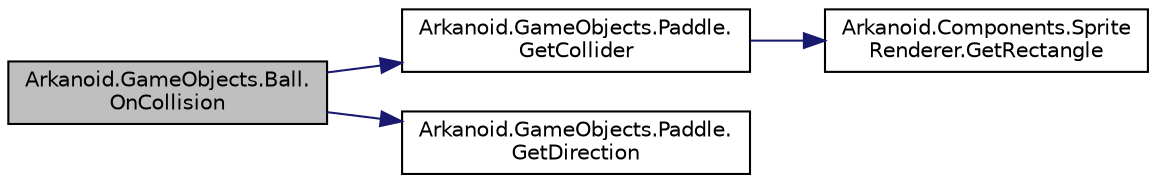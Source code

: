 digraph "Arkanoid.GameObjects.Ball.OnCollision"
{
 // INTERACTIVE_SVG=YES
  edge [fontname="Helvetica",fontsize="10",labelfontname="Helvetica",labelfontsize="10"];
  node [fontname="Helvetica",fontsize="10",shape=record];
  rankdir="LR";
  Node27 [label="Arkanoid.GameObjects.Ball.\lOnCollision",height=0.2,width=0.4,color="black", fillcolor="grey75", style="filled", fontcolor="black"];
  Node27 -> Node28 [color="midnightblue",fontsize="10",style="solid",fontname="Helvetica"];
  Node28 [label="Arkanoid.GameObjects.Paddle.\lGetCollider",height=0.2,width=0.4,color="black", fillcolor="white", style="filled",URL="$class_arkanoid_1_1_game_objects_1_1_paddle.html#a54c2da7b85005aabb6c3c66740ebc6ec",tooltip="Returns texture rectangular collider (from sprite renderer) "];
  Node28 -> Node29 [color="midnightblue",fontsize="10",style="solid",fontname="Helvetica"];
  Node29 [label="Arkanoid.Components.Sprite\lRenderer.GetRectangle",height=0.2,width=0.4,color="black", fillcolor="white", style="filled",URL="$class_arkanoid_1_1_components_1_1_sprite_renderer.html#aba47d8b8462c5f0da734ee1718948afa",tooltip="Function calculating texture rectangle on the scene "];
  Node27 -> Node30 [color="midnightblue",fontsize="10",style="solid",fontname="Helvetica"];
  Node30 [label="Arkanoid.GameObjects.Paddle.\lGetDirection",height=0.2,width=0.4,color="black", fillcolor="white", style="filled",URL="$class_arkanoid_1_1_game_objects_1_1_paddle.html#acde514c2db0adacc307659cc407b0fa1",tooltip="Returns current paddle moving direction "];
}
